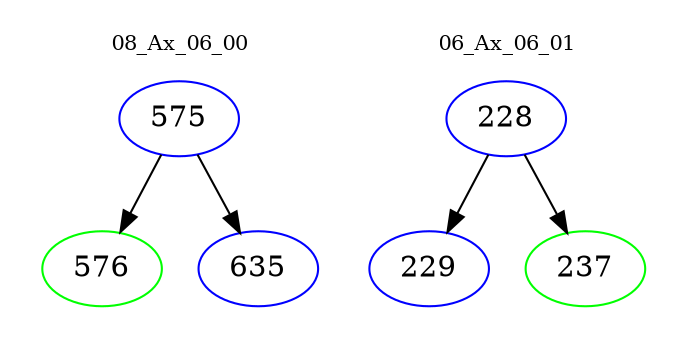 digraph{
subgraph cluster_0 {
color = white
label = "08_Ax_06_00";
fontsize=10;
T0_575 [label="575", color="blue"]
T0_575 -> T0_576 [color="black"]
T0_576 [label="576", color="green"]
T0_575 -> T0_635 [color="black"]
T0_635 [label="635", color="blue"]
}
subgraph cluster_1 {
color = white
label = "06_Ax_06_01";
fontsize=10;
T1_228 [label="228", color="blue"]
T1_228 -> T1_229 [color="black"]
T1_229 [label="229", color="blue"]
T1_228 -> T1_237 [color="black"]
T1_237 [label="237", color="green"]
}
}
